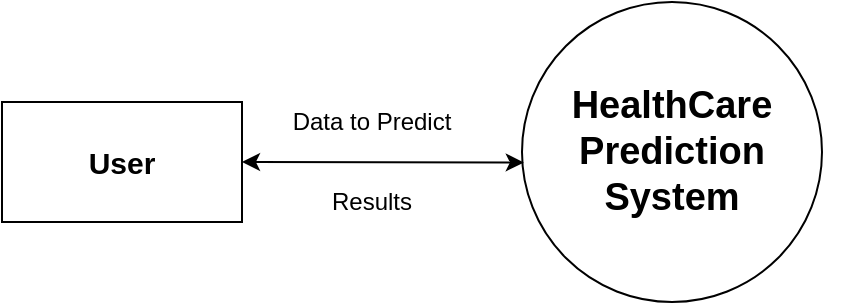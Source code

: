 <mxfile version="15.1.2" type="google"><diagram id="rSImrz8deCMwIDkn9fKG" name="Page-1"><mxGraphModel dx="898" dy="466" grid="1" gridSize="10" guides="1" tooltips="1" connect="1" arrows="1" fold="1" page="1" pageScale="1" pageWidth="850" pageHeight="1100" math="0" shadow="0"><root><mxCell id="0"/><mxCell id="1" parent="0"/><mxCell id="v52emOyCyg7E6pAnHkmA-4" value="" style="ellipse;whiteSpace=wrap;html=1;aspect=fixed;" vertex="1" parent="1"><mxGeometry x="510" y="90" width="150" height="150" as="geometry"/></mxCell><mxCell id="v52emOyCyg7E6pAnHkmA-6" value="&lt;b style=&quot;font-size: 19px&quot;&gt;HealthCare&lt;br&gt;Prediction&lt;br&gt;System&lt;/b&gt;" style="text;html=1;strokeColor=none;fillColor=none;align=center;verticalAlign=middle;whiteSpace=wrap;rounded=0;" vertex="1" parent="1"><mxGeometry x="490" y="100" width="190" height="130" as="geometry"/></mxCell><mxCell id="v52emOyCyg7E6pAnHkmA-7" value="" style="rounded=0;whiteSpace=wrap;html=1;" vertex="1" parent="1"><mxGeometry x="250" y="140" width="120" height="60" as="geometry"/></mxCell><mxCell id="v52emOyCyg7E6pAnHkmA-8" value="&lt;b&gt;&lt;font style=&quot;font-size: 15px&quot;&gt;User&lt;/font&gt;&lt;/b&gt;" style="text;html=1;strokeColor=none;fillColor=none;align=center;verticalAlign=middle;whiteSpace=wrap;rounded=0;" vertex="1" parent="1"><mxGeometry x="290" y="160" width="40" height="20" as="geometry"/></mxCell><mxCell id="v52emOyCyg7E6pAnHkmA-10" value="Data to Predict" style="text;html=1;strokeColor=none;fillColor=none;align=center;verticalAlign=middle;whiteSpace=wrap;rounded=0;" vertex="1" parent="1"><mxGeometry x="340" y="140" width="190" height="20" as="geometry"/></mxCell><mxCell id="v52emOyCyg7E6pAnHkmA-11" value="Results" style="text;html=1;strokeColor=none;fillColor=none;align=center;verticalAlign=middle;whiteSpace=wrap;rounded=0;" vertex="1" parent="1"><mxGeometry x="415" y="180" width="40" height="20" as="geometry"/></mxCell><mxCell id="v52emOyCyg7E6pAnHkmA-13" value="" style="endArrow=classic;startArrow=classic;html=1;entryX=0.006;entryY=0.535;entryDx=0;entryDy=0;entryPerimeter=0;" edge="1" parent="1" target="v52emOyCyg7E6pAnHkmA-4"><mxGeometry width="50" height="50" relative="1" as="geometry"><mxPoint x="370" y="170" as="sourcePoint"/><mxPoint x="460" y="160" as="targetPoint"/></mxGeometry></mxCell></root></mxGraphModel></diagram></mxfile>